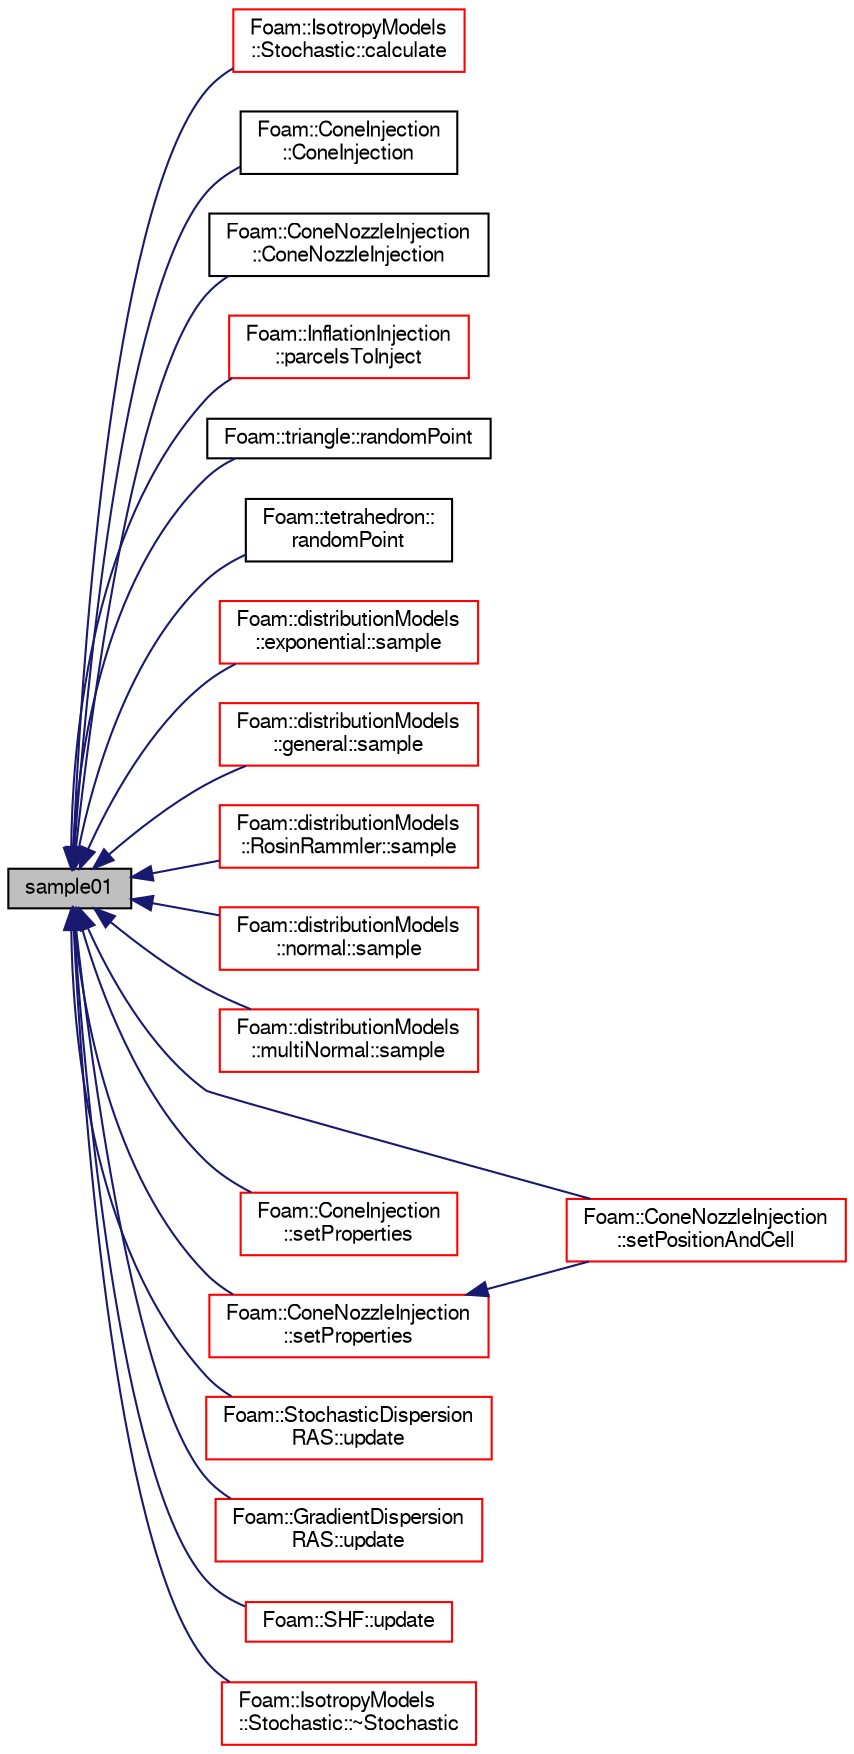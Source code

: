 digraph "sample01"
{
  bgcolor="transparent";
  edge [fontname="FreeSans",fontsize="10",labelfontname="FreeSans",labelfontsize="10"];
  node [fontname="FreeSans",fontsize="10",shape=record];
  rankdir="LR";
  Node24 [label="sample01",height=0.2,width=0.4,color="black", fillcolor="grey75", style="filled", fontcolor="black"];
  Node24 -> Node25 [dir="back",color="midnightblue",fontsize="10",style="solid",fontname="FreeSans"];
  Node25 [label="Foam::IsotropyModels\l::Stochastic::calculate",height=0.2,width=0.4,color="red",URL="$a24246.html#afe1d8348c24e6589bc7c0b3f689316a7",tooltip="Member Functions. "];
  Node24 -> Node27 [dir="back",color="midnightblue",fontsize="10",style="solid",fontname="FreeSans"];
  Node27 [label="Foam::ConeInjection\l::ConeInjection",height=0.2,width=0.4,color="black",URL="$a24054.html#a27734237622b5ec96d4f9bd9ea1b72a1",tooltip="Construct from dictionary. "];
  Node24 -> Node28 [dir="back",color="midnightblue",fontsize="10",style="solid",fontname="FreeSans"];
  Node28 [label="Foam::ConeNozzleInjection\l::ConeNozzleInjection",height=0.2,width=0.4,color="black",URL="$a24062.html#a0a1cf5292f714d4aee4a0f846b16bfc0",tooltip="Construct from dictionary. "];
  Node24 -> Node29 [dir="back",color="midnightblue",fontsize="10",style="solid",fontname="FreeSans"];
  Node29 [label="Foam::InflationInjection\l::parcelsToInject",height=0.2,width=0.4,color="red",URL="$a24070.html#a4c4730db6620caeb697dfb15e7ed265a",tooltip="Number of parcels to introduce relative to SOI. "];
  Node24 -> Node32 [dir="back",color="midnightblue",fontsize="10",style="solid",fontname="FreeSans"];
  Node32 [label="Foam::triangle::randomPoint",height=0.2,width=0.4,color="black",URL="$a27606.html#a1546216f63c8545b32f205686e26a75d",tooltip="Return a random point on the triangle from a uniform. "];
  Node24 -> Node33 [dir="back",color="midnightblue",fontsize="10",style="solid",fontname="FreeSans"];
  Node33 [label="Foam::tetrahedron::\lrandomPoint",height=0.2,width=0.4,color="black",URL="$a27586.html#a1546216f63c8545b32f205686e26a75d",tooltip="Return a random point in the tetrahedron from a. "];
  Node24 -> Node34 [dir="back",color="midnightblue",fontsize="10",style="solid",fontname="FreeSans"];
  Node34 [label="Foam::distributionModels\l::exponential::sample",height=0.2,width=0.4,color="red",URL="$a23642.html#a523eae27d84403d08bdca843c0679d8a",tooltip="Sample the distributionModel. "];
  Node24 -> Node36 [dir="back",color="midnightblue",fontsize="10",style="solid",fontname="FreeSans"];
  Node36 [label="Foam::distributionModels\l::general::sample",height=0.2,width=0.4,color="red",URL="$a23650.html#a523eae27d84403d08bdca843c0679d8a",tooltip="Sample the distributionModel. "];
  Node24 -> Node38 [dir="back",color="midnightblue",fontsize="10",style="solid",fontname="FreeSans"];
  Node38 [label="Foam::distributionModels\l::RosinRammler::sample",height=0.2,width=0.4,color="red",URL="$a23662.html#a523eae27d84403d08bdca843c0679d8a",tooltip="Sample the distributionModel. "];
  Node24 -> Node40 [dir="back",color="midnightblue",fontsize="10",style="solid",fontname="FreeSans"];
  Node40 [label="Foam::distributionModels\l::normal::sample",height=0.2,width=0.4,color="red",URL="$a23658.html#a523eae27d84403d08bdca843c0679d8a",tooltip="Sample the distributionModel. "];
  Node24 -> Node42 [dir="back",color="midnightblue",fontsize="10",style="solid",fontname="FreeSans"];
  Node42 [label="Foam::distributionModels\l::multiNormal::sample",height=0.2,width=0.4,color="red",URL="$a23654.html#a523eae27d84403d08bdca843c0679d8a",tooltip="Sample the distributionModel. "];
  Node24 -> Node44 [dir="back",color="midnightblue",fontsize="10",style="solid",fontname="FreeSans"];
  Node44 [label="Foam::ConeNozzleInjection\l::setPositionAndCell",height=0.2,width=0.4,color="red",URL="$a24062.html#aad46d52ac65ec9617ddd76b06e2bc670",tooltip="Set the injection position and owner cell. "];
  Node24 -> Node49 [dir="back",color="midnightblue",fontsize="10",style="solid",fontname="FreeSans"];
  Node49 [label="Foam::ConeInjection\l::setProperties",height=0.2,width=0.4,color="red",URL="$a24054.html#a9c29fb14e9bea94ae75c185efe894b00",tooltip="Set the parcel properties. "];
  Node24 -> Node55 [dir="back",color="midnightblue",fontsize="10",style="solid",fontname="FreeSans"];
  Node55 [label="Foam::ConeNozzleInjection\l::setProperties",height=0.2,width=0.4,color="red",URL="$a24062.html#a9c29fb14e9bea94ae75c185efe894b00",tooltip="Set the parcel properties. "];
  Node55 -> Node44 [dir="back",color="midnightblue",fontsize="10",style="solid",fontname="FreeSans"];
  Node24 -> Node56 [dir="back",color="midnightblue",fontsize="10",style="solid",fontname="FreeSans"];
  Node56 [label="Foam::StochasticDispersion\lRAS::update",height=0.2,width=0.4,color="red",URL="$a24602.html#a6b0b1e27ffb9ac1c38932a7dcd3009e0",tooltip="Update (disperse particles) "];
  Node24 -> Node59 [dir="back",color="midnightblue",fontsize="10",style="solid",fontname="FreeSans"];
  Node59 [label="Foam::GradientDispersion\lRAS::update",height=0.2,width=0.4,color="red",URL="$a24598.html#a6b0b1e27ffb9ac1c38932a7dcd3009e0",tooltip="Update (disperse particles) "];
  Node24 -> Node62 [dir="back",color="midnightblue",fontsize="10",style="solid",fontname="FreeSans"];
  Node62 [label="Foam::SHF::update",height=0.2,width=0.4,color="red",URL="$a24578.html#af86a08f997bc779309ec7d00e914e292",tooltip="update the parcel properties "];
  Node24 -> Node65 [dir="back",color="midnightblue",fontsize="10",style="solid",fontname="FreeSans"];
  Node65 [label="Foam::IsotropyModels\l::Stochastic::~Stochastic",height=0.2,width=0.4,color="red",URL="$a24246.html#a7e7959df6214bab2730fdf0b124973db",tooltip="Destructor. "];
}
